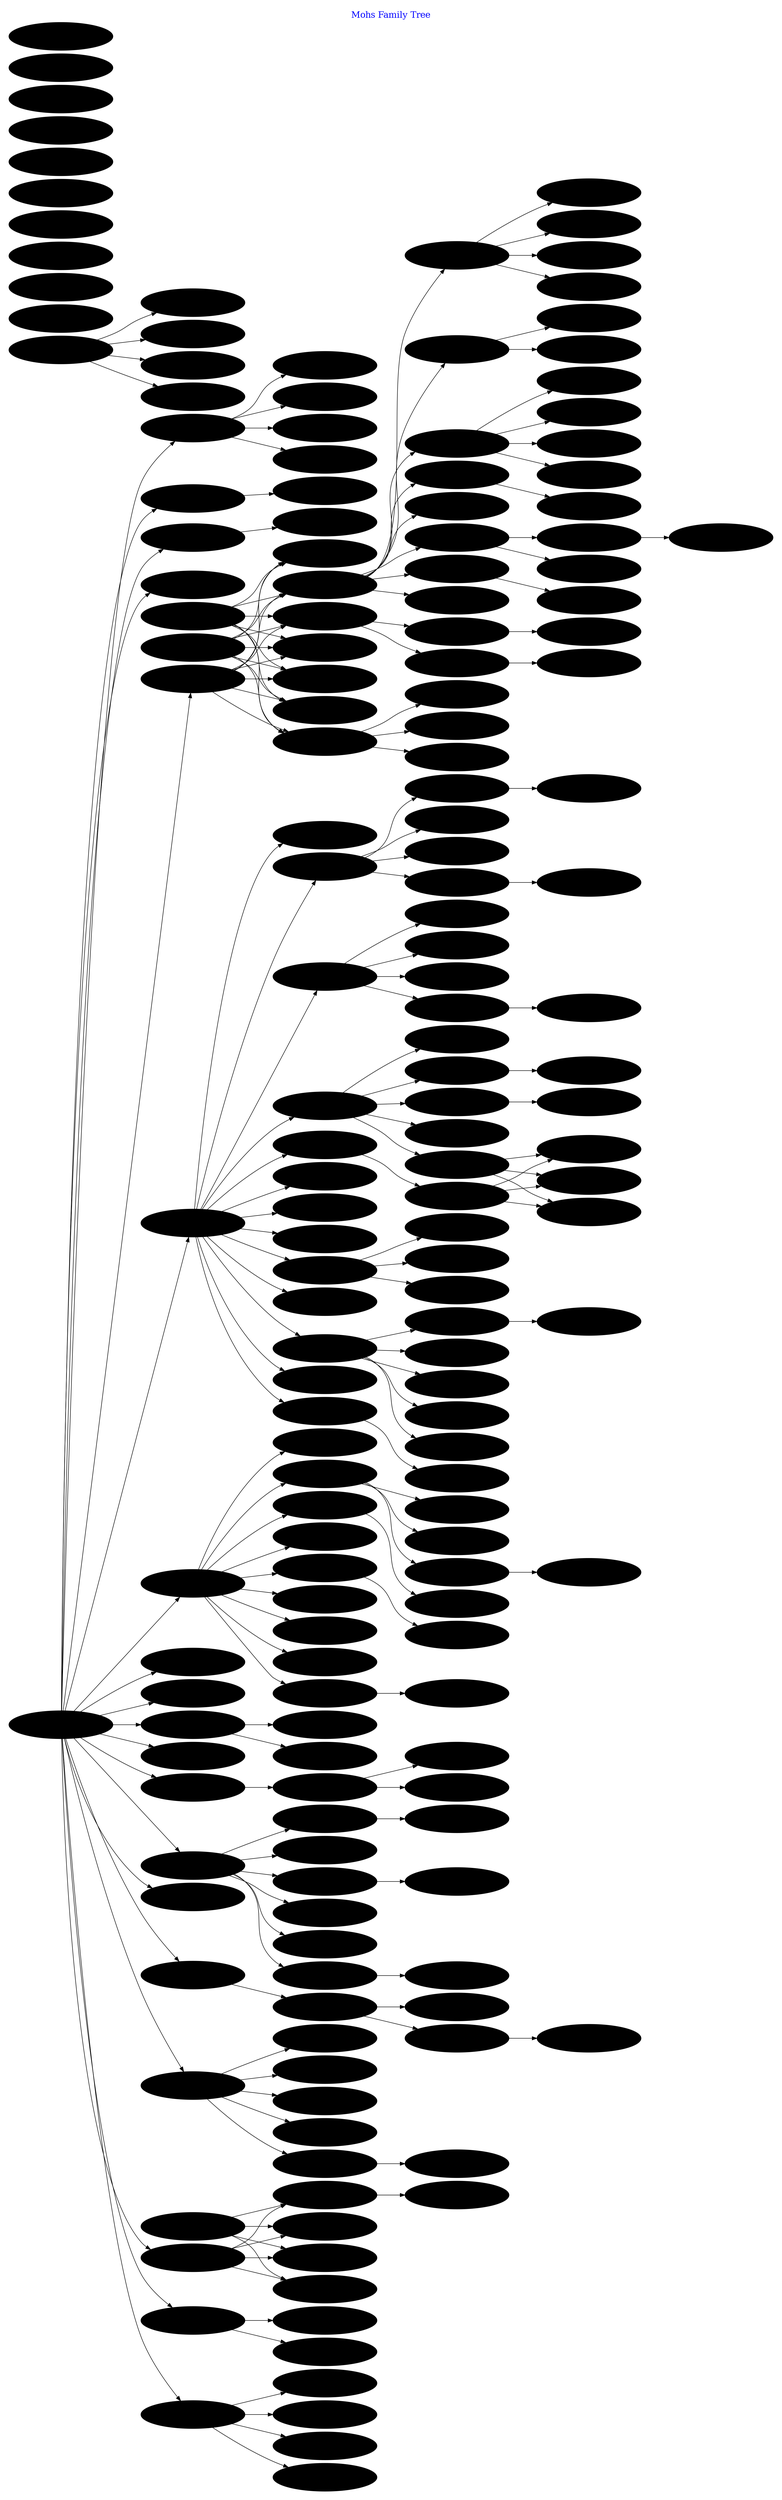 

digraph "mohs" {
	graph [
		charset = "UTF-8";
		label = "Mohs Family Tree",
		labelloc = "t",
		labeljust = "c",
		bgcolor = white
		fontcolor = blue,
		fontsize = 18,
		style = "filled",
		rankdir = LR,
		margin = 0.2,
		splines = spline,
		ranksep = 0.8,
		nodesep = 0.1
	];

	node [
		colorscheme = "rdylgn11"
		style = "solid,filled",
		fontsize = 16,
		fontcolor = blue,
		fontname = "Migu 1M",
		color = lightgray,
		fillcolor = lightgray,
		fixedsize = true,
		height = 0.8,
		width = 3.0
	];

	edge [
		style = solid,
		fontsize = 14,
		fontcolor = white,
		fontname = "Migu 1M",
		color = black,
		labelfloat = true,
		labeldistance = 2.5,
		labelangle = 70
	];
	person0 [label = "Abel Torres"];
	person1 [label = "Alastair Carruthers"];
	person2 [label = "Alexandra Zhang"];
	person3 [label = "Alfred Kopf"];
	person4 [label = "Algin B. Garrett"];
	person5 [label = "Alison Durham"];
	person6 [label = "Allison T. Vidimos"];
	person7 [label = "Ally-Khan Somani"];
	person8 [label = "Anna A. Bar"];
	person9 [label = "Anna A. Clayton"];
	person10 [label = "Anthony V. Benedetto"];
	person11 [label = "Arlene S. Rogachefsky"];
	person12 [label = "Armand B. Cognetta, Jr."];
	person13 [label = "Barry Goldsmith"];
	person14 [label = "Barry Leshin"];
	person15 [label = "Bradley G. Merritt"];
	person16 [label = "Bradley K. Summers"];
	person17 [label = "Brett M. Coldiron"];
	person18 [label = "Brian Cook"];
	person19 [label = "Bruce R. Nelson"];
	person20 [label = "C. William Hanke"];
	person21 [label = "Carl V. Washington, Jr."];
	person22 [label = "Carl Vinciullo"];
	person23 [label = "Christian Murray"];
	person24 [label = "Christine M. Hayes"];
	person25 [label = "Christopher Arpey"];
	person26 [label = "Christopher B. Harmon"];
	person27 [label = "Christopher B. Zachary"];
	person28 [label = "Christopher J. Miller"];
	person29 [label = "Christopher K. Bichakjian"];
	person30 [label = "Chrysalyne D. Schmults"];
	person31 [label = "Conway C. Huang"];
	person32 [label = "Daniel B. Eisen"];
	person33 [label = "Daniel Berg"];
	person34 [label = "Daniel Siegel"];
	person35 [label = "David Clark"];
	person36 [label = "David E. Kent"];
	person37 [label = "David H. Ciocon"];
	person38 [label = "David J. Goldberg"];
	person39 [label = "David J. Leffell"];
	person40 [label = "David Kriegel"];
	person41 [label = "David M. Zloty"];
	person42 [label = "David R. Carr"];
	person43 [label = "David S. Becker"];
	person44 [label = "Deborah F. MacFarlane"];
	person45 [label = "Deborah Sarnoff"];
	person46 [label = "Desiree Ratner"];
	person47 [label = "Dirk Robertson"];
	person48 [label = "Divya Srivastava"];
	person49 [label = "Donald J. Grande"];
	person50 [label = "Dori Goldberg"];
	person51 [label = "Duane Whitaker"];
	person52 [label = "Edward L. Parry"];
	person53 [label = "Eli R. Saleeby"];
	person54 [label = "Ellen S. Marmur"];
	person55 [label = "Eva A. Hurst"];
	person56 [label = "Faramarz H. Samie"];
	person57 [label = "Frank Koranda"];
	person58 [label = "Franklin P. Flowers"];
	person59 [label = "Frederic Mohs"];
	person60 [label = "Frederick Fish, III"];
	person61 [label = "Gary D. Monheit"];
	person62 [label = "Gary Lask"];
	person63 [label = "Gary S. Rogers"];
	person64 [label = "George J. Hruza"];
	person65 [label = "Glenn D. Goldman"];
	person66 [label = "Glenn D. Goldstein"];
	person67 [label = "Greg S. Morganroth"];
	person68 [label = "Harry L. Parlette"];
	person69 [label = "Heidi B. Donnelly"];
	person70 [label = "Hooman Khorasani"];
	person71 [label = "Hubert T. Greenway, Jr."];
	person72 [label = "Hugh M. Gloster"];
	person73 [label = "Ian Maher"];
	person74 [label = "Ida Orengo"];
	person75 [label = "Ikue Shimizu"];
	person76 [label = "J. Michael Wentzell"];
	person77 [label = "J. Ramsey Mellette, Jr."];
	person78 [label = "Jacob S. Lo"];
	person79 [label = "James D. Whalen"];
	person80 [label = "Jenny J. Kim"];
	person81 [label = "Jeremy Kampp"];
	person82 [label = "Jeremy S. Bordeaux"];
	person83 [label = "Jerry D. Brewer"];
	person84 [label = "Jessica Fewkes"];
	person85 [label = "Stuart J. Salasche"];
	person86 [label = "Joel Cook"];
	person87 [label = "John A. Carucci"];
	person88 [label = "John A. Zitelli"];
	person89 [label = "David G. Brodland**"];
	person90 [label = "John G. Albertini"];
	person91 [label = "John Gerwels"];
	person92 [label = "John L. Ratz"];
	person93 [label = "Joseph Alcalay"];
	person94 [label = "Juliet L. Gunkel (Aylward)"];
	person95 [label = "June Robinson"];
	person96 [label = "Kent J. Krach"];
	person97 [label = "Kishwer S. Nehal"];
	person98 [label = "Larisa C. Kelley"];
	person99 [label = "Lawrence Warshawski"];
	person100 [label = "Leonard H. Goldberg"];
	person101 [label = "Leonard M. Dzubow"];
	person102 [label = "Michael Dale Sarradet"];
	person103 [label = "Marc D. Brown"];
	person104 [label = "Mariah R. Brown"];
	person105 [label = "Mark R. Balle"];
	person106 [label = "Marta J. Van Beek"];
	person107 [label = "Mary E. Maloney"];
	person108 [label = "Melissa Pugliano-Mauro"];
	person109 [label = "Michael L. Ramsey"];
	person110 [label = "Michael R. Migden"];
	person111 [label = "Michael W. McCall (Sr.)"];
	person112 [label = "Murad Alam"];
	person113 [label = "Naomi Lawrence"];
	person114 [label = "Nathalie Zeitouni"];
	person115 [label = "Nathaniel J. Jellinek"];
	person116 [label = "Neil A. Swanson"];
	person117 [label = "Nicholas J. Golda"];
	person118 [label = "Patrick K. Lee"];
	person119 [label = "Paul J.M. Salmon"];
	person120 [label = "Paul O. Larson"];
	person121 [label = "Pearon Lang"];
	person122 [label = "Perry Robins"];
	person123 [label = "Peter B. Odland"];
	person124 [label = "Peter K. Lee"];
	person125 [label = "Philip L. Bailin"];
	person126 [label = "Phillip M. Williford"];
	person127 [label = "R. R. Allington"];
	person128 [label = "R. Stan Taylor, III"];
	person129 [label = "Raj Mallipeddi"];
	person130 [label = "Ramona Behshad"];
	person131 [label = "Randall K. Roenigk"];
	person132 [label = "Raymond G. Dufresne, Jr."];
	person133 [label = "Rex Amonette"];
	person134 [label = "Richard F. Wagner"];
	person135 [label = "Richard G. Bennett"];
	person136 [label = "Robert A. Buzzell"];
	person137 [label = "Robert D. Paver"];
	person138 [label = "Roberta D. Sengelmann"];
	person139 [label = "Roger I. Ceilley"];
	person140 [label = "Ronald J. Siegle"];
	person141 [label = "Ronald L. Moy"];
	person142 [label = "Roy C. Grekin"];
	person143 [label = "Roy G. Geronemus"];
	person144 [label = "Russell Akin"];
	person145 [label = "Shang I. Brian Jiang"];
	person146 [label = "Satori Iwamoto"];
	person147 [label = "Scott Dinehart"];
	person148 [label = "Scott Fosko"];
	person149 [label = "Sheldon V. Pollack"];
	person150 [label = "Siegrid S. Yu"];
	person151 [label = "Stephen N. Snow"];
	person152 [label = "Steven A. Proper"];
	person153 [label = "Steven S. Greenbaum"];
	person154 [label = "Susana Leal-Khouri"];
	person155 [label = "Suzanne Olbricht"];
	person156 [label = "Richard G. Glogau*"];
	person157 [label = "Samuel J. Stegman*"];
	person158 [label = "Theodore A. Tromovitch"];
	person159 [label = "Thomas E. Rohrer"];
	person160 [label = "Thomas Stasko"];
	person161 [label = "Timothy M. Johnson"];
	person162 [label = "Timothy S. Brown"];
	person163 [label = "Timothy S. Wang"];
	person164 [label = "Todd V. Cartee"];
	person165 [label = "Travis W. Blalock"];
	person166 [label = "Tri H. Nguyen"];
	person167 [label = "Vicki J. Levine"];
	person168 [label = "Victor Marks"];
	person169 [label = "Whitney Tope"];
	person170 [label = "William H. Black"];
	person171 [label = "William J. Grabski"];
	person172 [label = "William Lear"];
	person173 [label = "Willis Cottel"];
	person174 [label = "Yaohaui (Gloria) Xu"];
	person175 [label = "Yehuda D. Eliezri"];
	person176 [label = "Zoran Gaspar"];
	person1 -> person99;
	person1 -> person33;
	person4 -> person73;
	person13 -> person18;
	person14 -> person126;
	person18 -> person42;
	person18 -> person96;
	person20 -> person35;
	person25 -> person106;
	person33 -> person172;
	person34 -> person40;
	person38 -> person54;
	person38 -> person11;
	person38 -> person30;
	person38 -> person102;
	person38 -> person37;
	person39 -> person67;
	person39 -> person87;
	person41 -> person32;
	person44 -> person75;
	person49 -> person160;
	person49 -> person46;
	person51 -> person24;
	person51 -> person25;
	person51 -> person31;
	person51 -> person14;
	person51 -> person66;
	person51 -> person123;
	person54 -> person70;
	person57 -> person49;
	person59 -> person111;
	person59 -> person122;
	person59 -> person127;
	person59 -> person3;
	person59 -> person88;
	person59 -> person125;
	person59 -> person158;
	person59 -> person71;
	person59 -> person61;
	person59 -> person64;
	person59 -> person53;
	person59 -> person151;
	person59 -> person139;
	person59 -> person120;
	person59 -> person57;
	person59 -> person51;
	person59 -> person62;
	person59 -> person77;
	person59 -> person13;
	person61 -> person164;
	person61 -> person114;
	person61 -> person12;
	person61 -> person26;
	person61 -> person58;
	person62 -> person118;
	person62 -> person80;
	person63 -> person94;
	person64 -> person154;
	person64 -> person98;
	person64 -> person117;
	person64 -> person130;
	person65 -> person108;
	person67 -> person8;
	person71 -> person60;
	person71 -> person52;
	person71 -> person36;
	person71 -> person165;
	person77 -> person104;
	person84 -> person43;
	person84 -> person74;
	person84 -> person155;
	person85 -> person43;
	person85 -> person74;
	person85 -> person155;
	person88 -> person86;
	person88 -> person141;
	person88 -> person136;
	person88 -> person15;
	person89 -> person86;
	person89 -> person141;
	person89 -> person136;
	person89 -> person15;
	person95 -> person17;
	person99 -> person23;
	person100 -> person93;
	person100 -> person112;
	person100 -> person44;
	person100 -> person34;
	person101 -> person65;
	person101 -> person148;
	person101 -> person159;
	person101 -> person69;
	person107 -> person115;
	person107 -> person50;
	person107 -> person82;
	person111 -> person162;
	person114 -> person56;
	person116 -> person27;
	person116 -> person41;
	person116 -> person103;
	person116 -> person161;
	person116 -> person169;
	person116 -> person142;
	person116 -> person39;
	person116 -> person128;
	person122 -> person149;
	person122 -> person38;
	person122 -> person97;
	person122 -> person143;
	person122 -> person135;
	person122 -> person173;
	person122 -> person100;
	person122 -> person101;
	person122 -> person145;
	person122 -> person95;
	person122 -> person133;
	person122 -> person22;
	person122 -> person45;
	person123 -> person146;
	person125 -> person4;
	person125 -> person132;
	person125 -> person6;
	person125 -> person7;
	person125 -> person131;
	person125 -> person10;
	person125 -> person20;
	person125 -> person92;
	person125 -> person2;
	person128 -> person48;
	person128 -> person138;
	person128 -> person129;
	person128 -> person170;
	person131 -> person72;
	person131 -> person166;
	person131 -> person83;
	person132 -> person79;
	person133 -> person85;
	person140 -> person16;
	person141 -> person81;
	person142 -> person150;
	person142 -> person55;
	person149 -> person63;
	person149 -> person84;
	person149 -> person21;
	person149 -> person147;
	person149 -> person140;
	person151 -> person78;
	person151 -> person174;
	person156 -> person1;
	person156 -> person153;
	person156 -> person116;
	person156 -> person0;
	person156 -> person137;
	person156 -> person47;
	person156 -> person107;
	person157 -> person1;
	person157 -> person153;
	person157 -> person116;
	person157 -> person0;
	person157 -> person137;
	person157 -> person47;
	person157 -> person107;
	person158 -> person1;
	person158 -> person153;
	person158 -> person116;
	person158 -> person0;
	person158 -> person137;
	person158 -> person47;
	person158 -> person107;
	person160 -> person9;
	person161 -> person19;
	person161 -> person29;
	person161 -> person163;
	person161 -> person5;
	person166 -> person110;
	person168 -> person109;
	person168 -> person90;
	person168 -> person28;
	person168 -> person144;
	person169 -> person124;
	person173 -> person113;
	person173 -> person152;
	person173 -> person134;
}